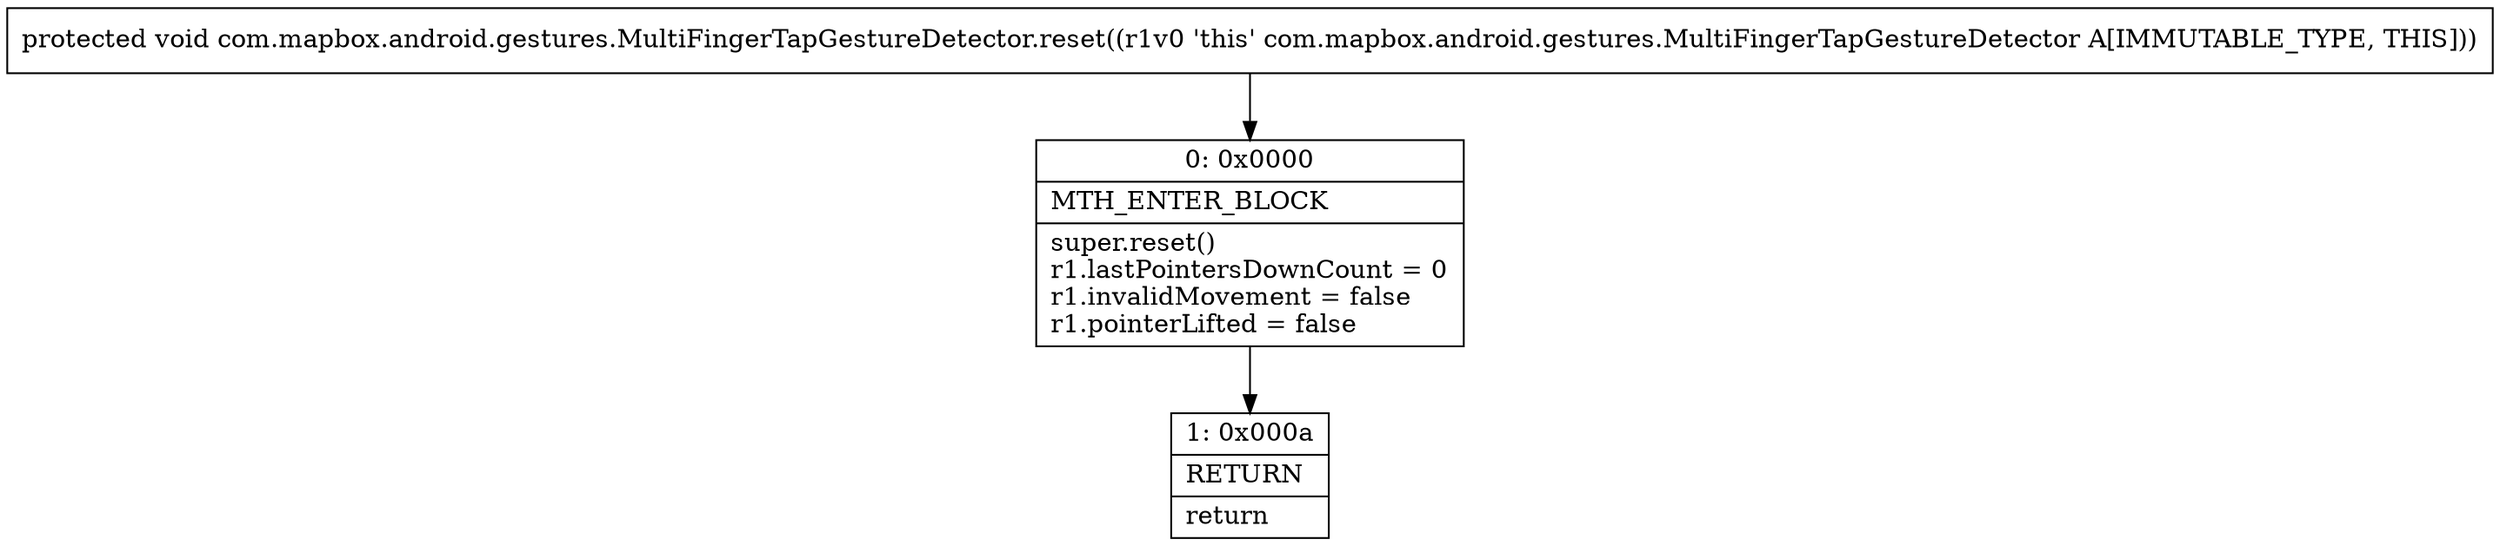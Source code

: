 digraph "CFG forcom.mapbox.android.gestures.MultiFingerTapGestureDetector.reset()V" {
Node_0 [shape=record,label="{0\:\ 0x0000|MTH_ENTER_BLOCK\l|super.reset()\lr1.lastPointersDownCount = 0\lr1.invalidMovement = false\lr1.pointerLifted = false\l}"];
Node_1 [shape=record,label="{1\:\ 0x000a|RETURN\l|return\l}"];
MethodNode[shape=record,label="{protected void com.mapbox.android.gestures.MultiFingerTapGestureDetector.reset((r1v0 'this' com.mapbox.android.gestures.MultiFingerTapGestureDetector A[IMMUTABLE_TYPE, THIS])) }"];
MethodNode -> Node_0;
Node_0 -> Node_1;
}

